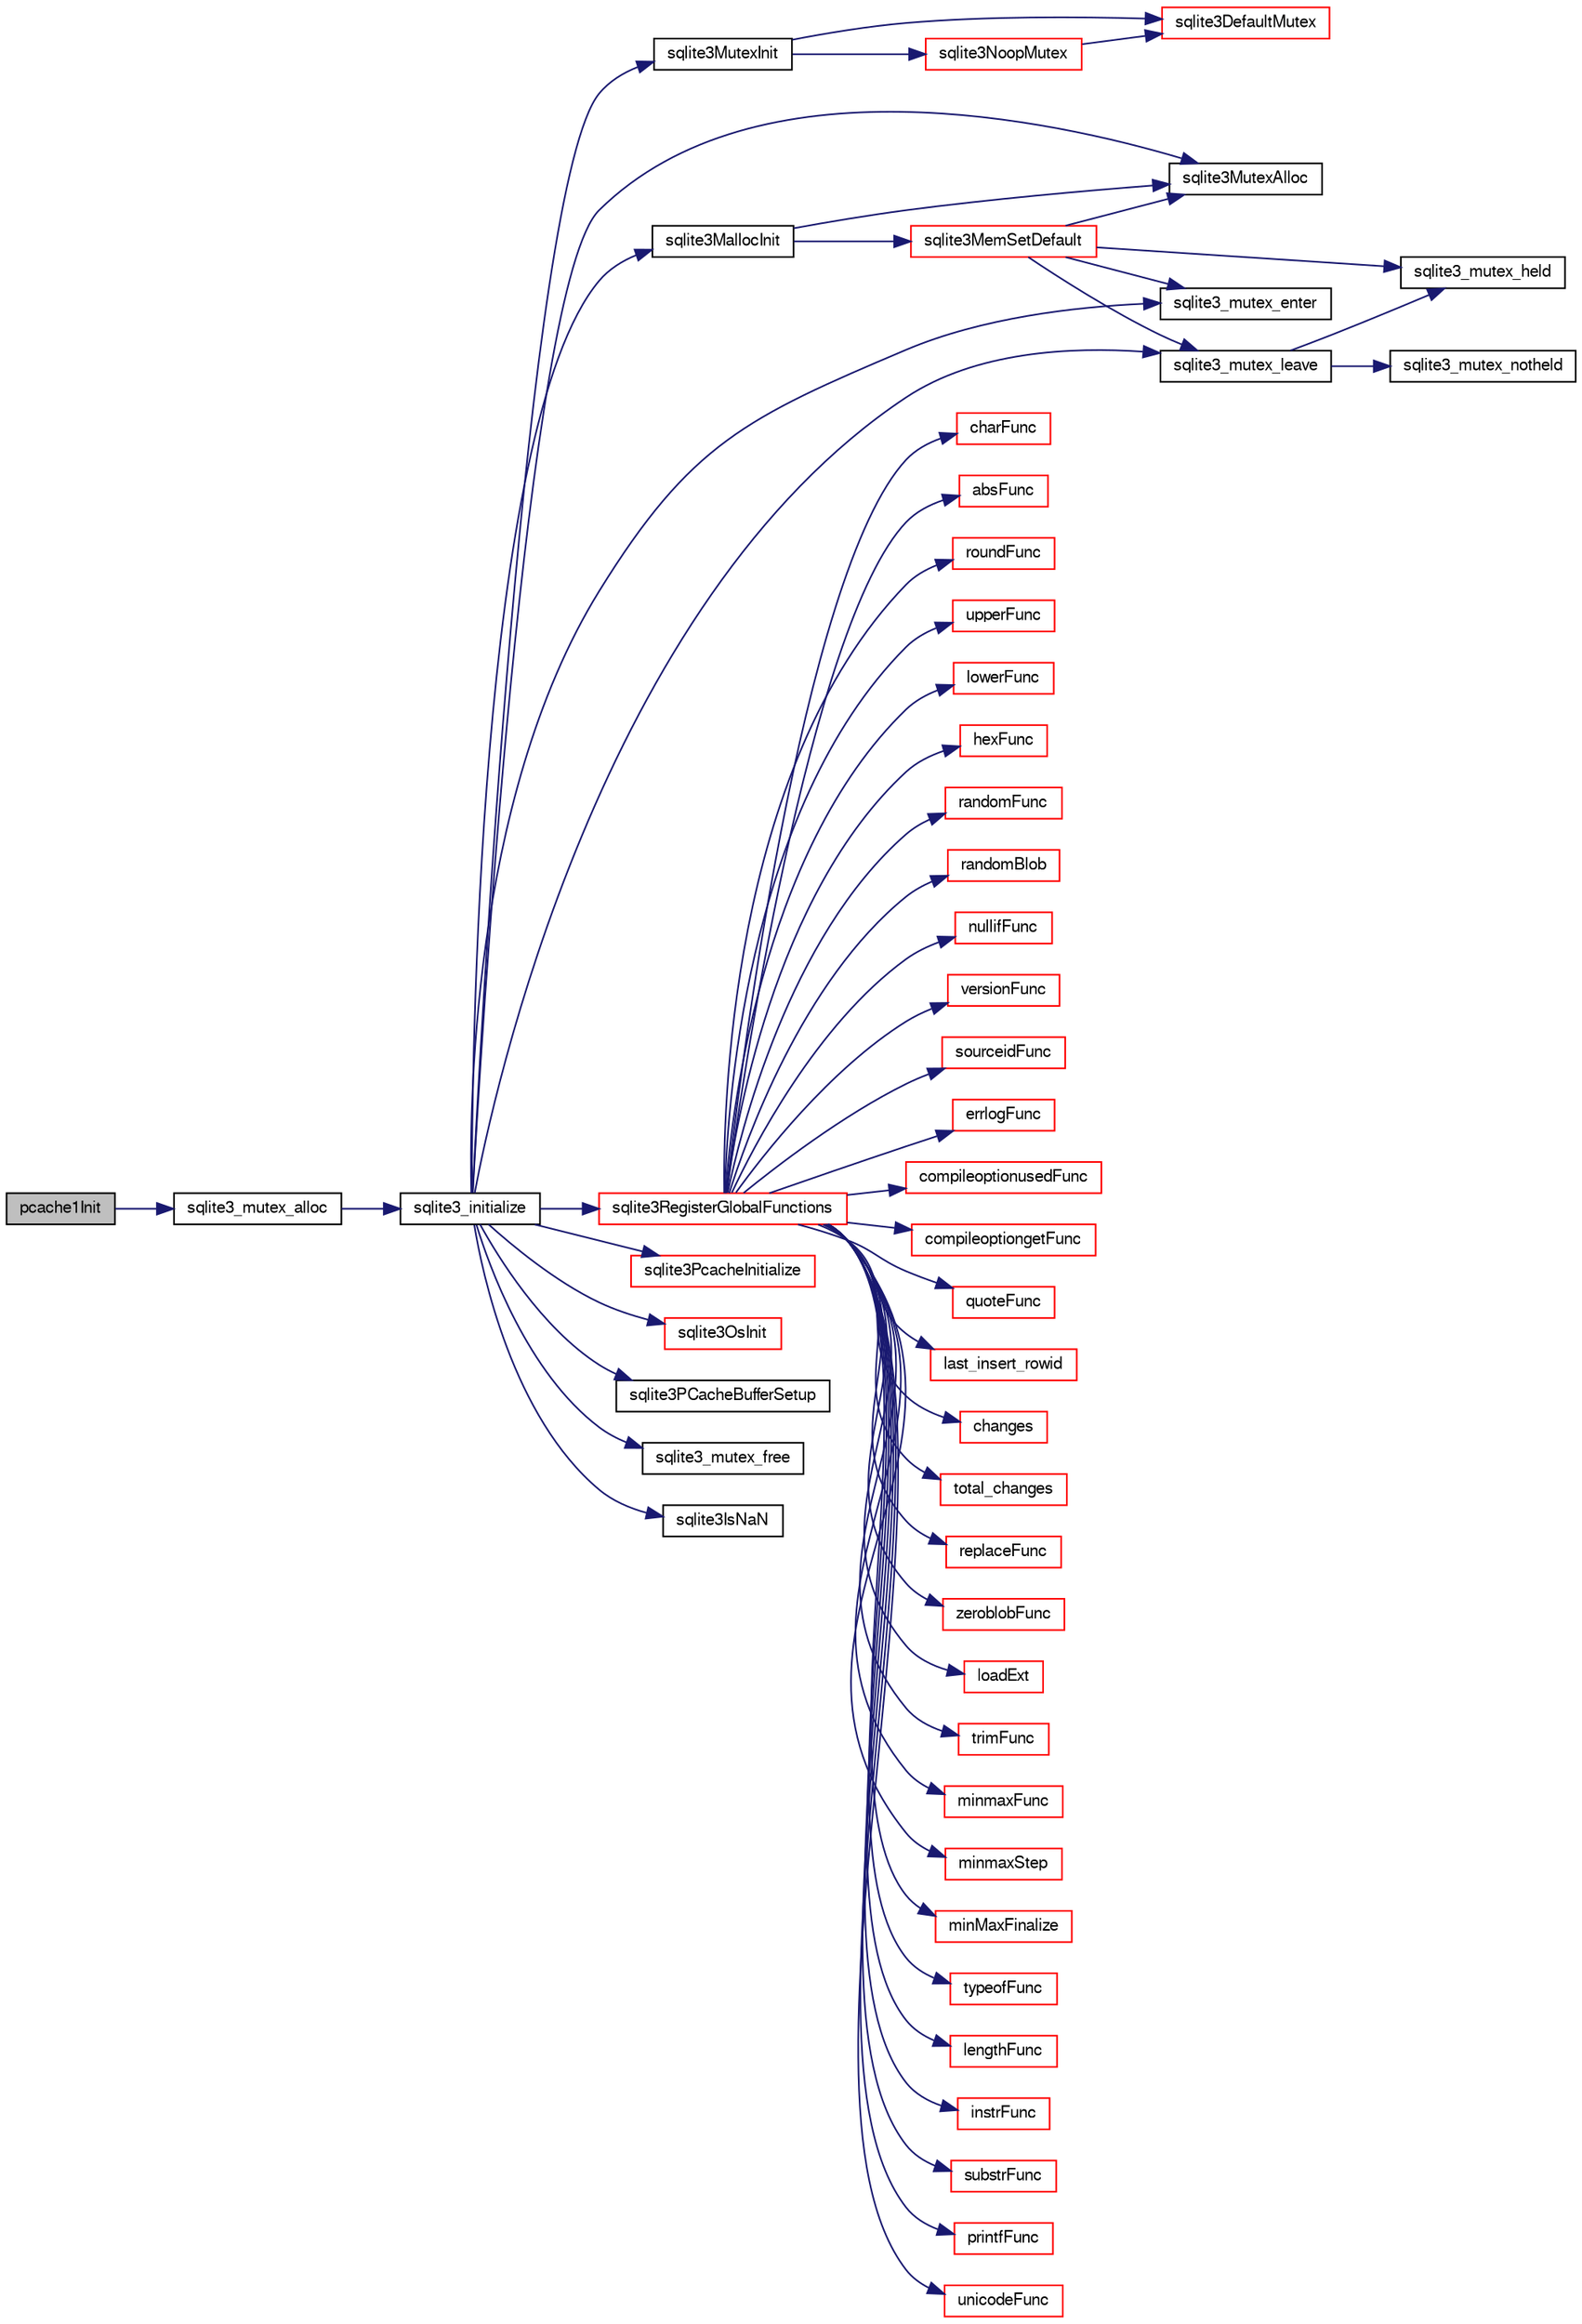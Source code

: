 digraph "pcache1Init"
{
  edge [fontname="FreeSans",fontsize="10",labelfontname="FreeSans",labelfontsize="10"];
  node [fontname="FreeSans",fontsize="10",shape=record];
  rankdir="LR";
  Node226266 [label="pcache1Init",height=0.2,width=0.4,color="black", fillcolor="grey75", style="filled", fontcolor="black"];
  Node226266 -> Node226267 [color="midnightblue",fontsize="10",style="solid",fontname="FreeSans"];
  Node226267 [label="sqlite3_mutex_alloc",height=0.2,width=0.4,color="black", fillcolor="white", style="filled",URL="$sqlite3_8c.html#a8901f723153246da34f86e0844cbadaa"];
  Node226267 -> Node226268 [color="midnightblue",fontsize="10",style="solid",fontname="FreeSans"];
  Node226268 [label="sqlite3_initialize",height=0.2,width=0.4,color="black", fillcolor="white", style="filled",URL="$sqlite3_8c.html#ab0c0ee2d5d4cf8b28e9572296a8861df"];
  Node226268 -> Node226269 [color="midnightblue",fontsize="10",style="solid",fontname="FreeSans"];
  Node226269 [label="sqlite3MutexInit",height=0.2,width=0.4,color="black", fillcolor="white", style="filled",URL="$sqlite3_8c.html#a7906afcdd1cdb3d0007eb932398a1158"];
  Node226269 -> Node226270 [color="midnightblue",fontsize="10",style="solid",fontname="FreeSans"];
  Node226270 [label="sqlite3DefaultMutex",height=0.2,width=0.4,color="red", fillcolor="white", style="filled",URL="$sqlite3_8c.html#ac895a71e325f9b2f9b862f737c17aca8"];
  Node226269 -> Node226291 [color="midnightblue",fontsize="10",style="solid",fontname="FreeSans"];
  Node226291 [label="sqlite3NoopMutex",height=0.2,width=0.4,color="red", fillcolor="white", style="filled",URL="$sqlite3_8c.html#a09742cde9ef371d94f8201d2cdb543e4"];
  Node226291 -> Node226270 [color="midnightblue",fontsize="10",style="solid",fontname="FreeSans"];
  Node226268 -> Node226299 [color="midnightblue",fontsize="10",style="solid",fontname="FreeSans"];
  Node226299 [label="sqlite3MutexAlloc",height=0.2,width=0.4,color="black", fillcolor="white", style="filled",URL="$sqlite3_8c.html#a0e3f432ee581f6876b590e7ad7e84e19"];
  Node226268 -> Node226276 [color="midnightblue",fontsize="10",style="solid",fontname="FreeSans"];
  Node226276 [label="sqlite3_mutex_enter",height=0.2,width=0.4,color="black", fillcolor="white", style="filled",URL="$sqlite3_8c.html#a1c12cde690bd89f104de5cbad12a6bf5"];
  Node226268 -> Node226300 [color="midnightblue",fontsize="10",style="solid",fontname="FreeSans"];
  Node226300 [label="sqlite3MallocInit",height=0.2,width=0.4,color="black", fillcolor="white", style="filled",URL="$sqlite3_8c.html#a9e06f9e7cad0d83ce80ab493c9533552"];
  Node226300 -> Node226301 [color="midnightblue",fontsize="10",style="solid",fontname="FreeSans"];
  Node226301 [label="sqlite3MemSetDefault",height=0.2,width=0.4,color="red", fillcolor="white", style="filled",URL="$sqlite3_8c.html#a162fbfd727e92c5f8f72625b5ff62549"];
  Node226301 -> Node226299 [color="midnightblue",fontsize="10",style="solid",fontname="FreeSans"];
  Node226301 -> Node226276 [color="midnightblue",fontsize="10",style="solid",fontname="FreeSans"];
  Node226301 -> Node226282 [color="midnightblue",fontsize="10",style="solid",fontname="FreeSans"];
  Node226282 [label="sqlite3_mutex_leave",height=0.2,width=0.4,color="black", fillcolor="white", style="filled",URL="$sqlite3_8c.html#a5838d235601dbd3c1fa993555c6bcc93"];
  Node226282 -> Node226278 [color="midnightblue",fontsize="10",style="solid",fontname="FreeSans"];
  Node226278 [label="sqlite3_mutex_held",height=0.2,width=0.4,color="black", fillcolor="white", style="filled",URL="$sqlite3_8c.html#acf77da68932b6bc163c5e68547ecc3e7"];
  Node226282 -> Node226283 [color="midnightblue",fontsize="10",style="solid",fontname="FreeSans"];
  Node226283 [label="sqlite3_mutex_notheld",height=0.2,width=0.4,color="black", fillcolor="white", style="filled",URL="$sqlite3_8c.html#a83967c837c1c000d3b5adcfaa688f5dc"];
  Node226301 -> Node226278 [color="midnightblue",fontsize="10",style="solid",fontname="FreeSans"];
  Node226300 -> Node226299 [color="midnightblue",fontsize="10",style="solid",fontname="FreeSans"];
  Node226268 -> Node226282 [color="midnightblue",fontsize="10",style="solid",fontname="FreeSans"];
  Node226268 -> Node226393 [color="midnightblue",fontsize="10",style="solid",fontname="FreeSans"];
  Node226393 [label="sqlite3RegisterGlobalFunctions",height=0.2,width=0.4,color="red", fillcolor="white", style="filled",URL="$sqlite3_8c.html#a9f75bd111010f29e1b8d74344473c4ec"];
  Node226393 -> Node226394 [color="midnightblue",fontsize="10",style="solid",fontname="FreeSans"];
  Node226394 [label="trimFunc",height=0.2,width=0.4,color="red", fillcolor="white", style="filled",URL="$sqlite3_8c.html#afad56dbe7f08139a630156e644b14704"];
  Node226393 -> Node226407 [color="midnightblue",fontsize="10",style="solid",fontname="FreeSans"];
  Node226407 [label="minmaxFunc",height=0.2,width=0.4,color="red", fillcolor="white", style="filled",URL="$sqlite3_8c.html#a4d00f48b948fd73cb70bcfd1efc0bfb0"];
  Node226393 -> Node226416 [color="midnightblue",fontsize="10",style="solid",fontname="FreeSans"];
  Node226416 [label="minmaxStep",height=0.2,width=0.4,color="red", fillcolor="white", style="filled",URL="$sqlite3_8c.html#a5b4c0da0f3b61d7ff25ebd30aa22cca4"];
  Node226393 -> Node226420 [color="midnightblue",fontsize="10",style="solid",fontname="FreeSans"];
  Node226420 [label="minMaxFinalize",height=0.2,width=0.4,color="red", fillcolor="white", style="filled",URL="$sqlite3_8c.html#a0439dd90934a2dee93517c50884d5924"];
  Node226393 -> Node226421 [color="midnightblue",fontsize="10",style="solid",fontname="FreeSans"];
  Node226421 [label="typeofFunc",height=0.2,width=0.4,color="red", fillcolor="white", style="filled",URL="$sqlite3_8c.html#aba6c564ff0d6b017de448469d0fb243f"];
  Node226393 -> Node226422 [color="midnightblue",fontsize="10",style="solid",fontname="FreeSans"];
  Node226422 [label="lengthFunc",height=0.2,width=0.4,color="red", fillcolor="white", style="filled",URL="$sqlite3_8c.html#affdabf006c37c26a1c3e325badb83546"];
  Node226393 -> Node226427 [color="midnightblue",fontsize="10",style="solid",fontname="FreeSans"];
  Node226427 [label="instrFunc",height=0.2,width=0.4,color="red", fillcolor="white", style="filled",URL="$sqlite3_8c.html#a8f86ca540b92ac28aaefaa126170cf8c"];
  Node226393 -> Node226429 [color="midnightblue",fontsize="10",style="solid",fontname="FreeSans"];
  Node226429 [label="substrFunc",height=0.2,width=0.4,color="red", fillcolor="white", style="filled",URL="$sqlite3_8c.html#a8a8739d9af5589338113371e440b2734"];
  Node226393 -> Node226434 [color="midnightblue",fontsize="10",style="solid",fontname="FreeSans"];
  Node226434 [label="printfFunc",height=0.2,width=0.4,color="red", fillcolor="white", style="filled",URL="$sqlite3_8c.html#a80ca21d434c7c5b6668bee721331dda8"];
  Node226393 -> Node226436 [color="midnightblue",fontsize="10",style="solid",fontname="FreeSans"];
  Node226436 [label="unicodeFunc",height=0.2,width=0.4,color="red", fillcolor="white", style="filled",URL="$sqlite3_8c.html#a1d3d012cbe2276d8d713be80884db355"];
  Node226393 -> Node226438 [color="midnightblue",fontsize="10",style="solid",fontname="FreeSans"];
  Node226438 [label="charFunc",height=0.2,width=0.4,color="red", fillcolor="white", style="filled",URL="$sqlite3_8c.html#ab9b72ce47fcea3c3b92e816435a0fd91"];
  Node226393 -> Node226439 [color="midnightblue",fontsize="10",style="solid",fontname="FreeSans"];
  Node226439 [label="absFunc",height=0.2,width=0.4,color="red", fillcolor="white", style="filled",URL="$sqlite3_8c.html#af271994a34f441432d50d7095e0ed23d"];
  Node226393 -> Node226444 [color="midnightblue",fontsize="10",style="solid",fontname="FreeSans"];
  Node226444 [label="roundFunc",height=0.2,width=0.4,color="red", fillcolor="white", style="filled",URL="$sqlite3_8c.html#a8c444ba254edc27891111b76e7ba85e7"];
  Node226393 -> Node226447 [color="midnightblue",fontsize="10",style="solid",fontname="FreeSans"];
  Node226447 [label="upperFunc",height=0.2,width=0.4,color="red", fillcolor="white", style="filled",URL="$sqlite3_8c.html#a8f26e491f9fd893cdb476c577f39f260"];
  Node226393 -> Node226448 [color="midnightblue",fontsize="10",style="solid",fontname="FreeSans"];
  Node226448 [label="lowerFunc",height=0.2,width=0.4,color="red", fillcolor="white", style="filled",URL="$sqlite3_8c.html#a37a07e2d7c0cb4c521e9c334596c89a7"];
  Node226393 -> Node226449 [color="midnightblue",fontsize="10",style="solid",fontname="FreeSans"];
  Node226449 [label="hexFunc",height=0.2,width=0.4,color="red", fillcolor="white", style="filled",URL="$sqlite3_8c.html#a2e2cd151b75b794723d7c4f30fe57c8b"];
  Node226393 -> Node226450 [color="midnightblue",fontsize="10",style="solid",fontname="FreeSans"];
  Node226450 [label="randomFunc",height=0.2,width=0.4,color="red", fillcolor="white", style="filled",URL="$sqlite3_8c.html#a77905d2b2e1b154cf082f061cfa057dd"];
  Node226393 -> Node226454 [color="midnightblue",fontsize="10",style="solid",fontname="FreeSans"];
  Node226454 [label="randomBlob",height=0.2,width=0.4,color="red", fillcolor="white", style="filled",URL="$sqlite3_8c.html#a2b058708f7f26feb80fce84c3e375d64"];
  Node226393 -> Node226456 [color="midnightblue",fontsize="10",style="solid",fontname="FreeSans"];
  Node226456 [label="nullifFunc",height=0.2,width=0.4,color="red", fillcolor="white", style="filled",URL="$sqlite3_8c.html#aa677b6612cd4e6630438b729f56cd3e6"];
  Node226393 -> Node226457 [color="midnightblue",fontsize="10",style="solid",fontname="FreeSans"];
  Node226457 [label="versionFunc",height=0.2,width=0.4,color="red", fillcolor="white", style="filled",URL="$sqlite3_8c.html#a258a294d68fbf7c6ba528921b2a721bc"];
  Node226393 -> Node226459 [color="midnightblue",fontsize="10",style="solid",fontname="FreeSans"];
  Node226459 [label="sourceidFunc",height=0.2,width=0.4,color="red", fillcolor="white", style="filled",URL="$sqlite3_8c.html#a3ff22be898cc17c2a45a7fa605892c4a"];
  Node226393 -> Node226461 [color="midnightblue",fontsize="10",style="solid",fontname="FreeSans"];
  Node226461 [label="errlogFunc",height=0.2,width=0.4,color="red", fillcolor="white", style="filled",URL="$sqlite3_8c.html#a56d5c8e1f0a43e4c9f8864c27065393f"];
  Node226393 -> Node226462 [color="midnightblue",fontsize="10",style="solid",fontname="FreeSans"];
  Node226462 [label="compileoptionusedFunc",height=0.2,width=0.4,color="red", fillcolor="white", style="filled",URL="$sqlite3_8c.html#ab8caa7140383f5e738f29c859232145f"];
  Node226393 -> Node226465 [color="midnightblue",fontsize="10",style="solid",fontname="FreeSans"];
  Node226465 [label="compileoptiongetFunc",height=0.2,width=0.4,color="red", fillcolor="white", style="filled",URL="$sqlite3_8c.html#a9221f1bc427c499f548f1e50ad1033b0"];
  Node226393 -> Node226467 [color="midnightblue",fontsize="10",style="solid",fontname="FreeSans"];
  Node226467 [label="quoteFunc",height=0.2,width=0.4,color="red", fillcolor="white", style="filled",URL="$sqlite3_8c.html#a8e64c0ef376144dfad6a4a3d499056b8"];
  Node226393 -> Node226468 [color="midnightblue",fontsize="10",style="solid",fontname="FreeSans"];
  Node226468 [label="last_insert_rowid",height=0.2,width=0.4,color="red", fillcolor="white", style="filled",URL="$sqlite3_8c.html#a58bdb5411ca39965cee456c209725009"];
  Node226393 -> Node226470 [color="midnightblue",fontsize="10",style="solid",fontname="FreeSans"];
  Node226470 [label="changes",height=0.2,width=0.4,color="red", fillcolor="white", style="filled",URL="$sqlite3_8c.html#a098b9c6a88d2ab91cdcbd5ee0b4bfe7f"];
  Node226393 -> Node226472 [color="midnightblue",fontsize="10",style="solid",fontname="FreeSans"];
  Node226472 [label="total_changes",height=0.2,width=0.4,color="red", fillcolor="white", style="filled",URL="$sqlite3_8c.html#afad48d3e90d72263d3e8707f56d1ccc9"];
  Node226393 -> Node226474 [color="midnightblue",fontsize="10",style="solid",fontname="FreeSans"];
  Node226474 [label="replaceFunc",height=0.2,width=0.4,color="red", fillcolor="white", style="filled",URL="$sqlite3_8c.html#a752b98a7c55d204c397a4902b49b1ce4"];
  Node226393 -> Node226475 [color="midnightblue",fontsize="10",style="solid",fontname="FreeSans"];
  Node226475 [label="zeroblobFunc",height=0.2,width=0.4,color="red", fillcolor="white", style="filled",URL="$sqlite3_8c.html#a3b48be674f93ee89664ee4552afd3248"];
  Node226393 -> Node226478 [color="midnightblue",fontsize="10",style="solid",fontname="FreeSans"];
  Node226478 [label="loadExt",height=0.2,width=0.4,color="red", fillcolor="white", style="filled",URL="$sqlite3_8c.html#a9f9125be634178265fb95e98b8304548"];
  Node226268 -> Node226541 [color="midnightblue",fontsize="10",style="solid",fontname="FreeSans"];
  Node226541 [label="sqlite3PcacheInitialize",height=0.2,width=0.4,color="red", fillcolor="white", style="filled",URL="$sqlite3_8c.html#a2902c61ddc88bea002c4d69fe4052b1f"];
  Node226268 -> Node226542 [color="midnightblue",fontsize="10",style="solid",fontname="FreeSans"];
  Node226542 [label="sqlite3OsInit",height=0.2,width=0.4,color="red", fillcolor="white", style="filled",URL="$sqlite3_8c.html#afeaa886fe1ca086a30fd278b1d069762"];
  Node226268 -> Node226546 [color="midnightblue",fontsize="10",style="solid",fontname="FreeSans"];
  Node226546 [label="sqlite3PCacheBufferSetup",height=0.2,width=0.4,color="black", fillcolor="white", style="filled",URL="$sqlite3_8c.html#ad18a1eebefdfbc4254f473f7b0101937"];
  Node226268 -> Node226547 [color="midnightblue",fontsize="10",style="solid",fontname="FreeSans"];
  Node226547 [label="sqlite3_mutex_free",height=0.2,width=0.4,color="black", fillcolor="white", style="filled",URL="$sqlite3_8c.html#a2db2e72e08f6873afa9c61b0ec726fec"];
  Node226268 -> Node226331 [color="midnightblue",fontsize="10",style="solid",fontname="FreeSans"];
  Node226331 [label="sqlite3IsNaN",height=0.2,width=0.4,color="black", fillcolor="white", style="filled",URL="$sqlite3_8c.html#aed4d78203877c3486765ccbc7feebb50"];
}
